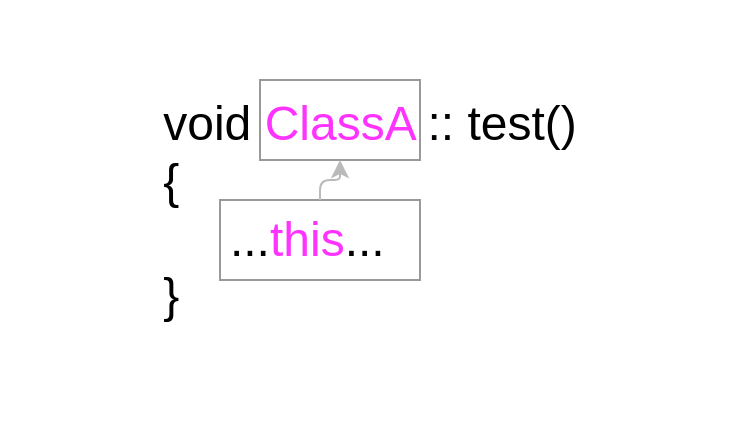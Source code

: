 <mxfile>
    <diagram id="iHHP0NBOQl-Buv-o3Obi" name="第 1 页">
        <mxGraphModel dx="783" dy="489" grid="0" gridSize="10" guides="1" tooltips="1" connect="1" arrows="1" fold="1" page="1" pageScale="1" pageWidth="827" pageHeight="1169" background="none" math="0" shadow="0">
            <root>
                <mxCell id="0"/>
                <mxCell id="1" parent="0"/>
                <mxCell id="10" value="" style="group;sketch=0;shadow=0;glass=0;" vertex="1" connectable="0" parent="1">
                    <mxGeometry x="255" y="344" width="370" height="210" as="geometry"/>
                </mxCell>
                <mxCell id="6" value="void &lt;font color=&quot;#ff33ff&quot;&gt;ClassA &lt;/font&gt;:: test()&lt;br&gt;&lt;div style=&quot;text-align: left&quot;&gt;&lt;span&gt;{&lt;/span&gt;&lt;/div&gt;&lt;div style=&quot;text-align: left&quot;&gt;&amp;nbsp; &amp;nbsp; &amp;nbsp;...&lt;font color=&quot;#ff33ff&quot;&gt;this&lt;/font&gt;...&lt;/div&gt;&lt;div style=&quot;text-align: left&quot;&gt;&lt;span&gt;}&lt;/span&gt;&lt;/div&gt;" style="text;html=1;strokeColor=none;fillColor=none;align=center;verticalAlign=middle;whiteSpace=wrap;rounded=0;fontSize=24;" vertex="1" parent="10">
                    <mxGeometry width="370" height="210" as="geometry"/>
                </mxCell>
                <mxCell id="7" value="" style="rounded=0;whiteSpace=wrap;html=1;fontSize=24;fontColor=#FF33FF;fillColor=none;strokeWidth=1;opacity=40;" vertex="1" parent="10">
                    <mxGeometry x="110" y="100" width="100" height="40" as="geometry"/>
                </mxCell>
                <mxCell id="8" value="" style="rounded=0;whiteSpace=wrap;html=1;fontSize=24;fontColor=#FF33FF;fillColor=none;strokeWidth=1;opacity=40;" vertex="1" parent="10">
                    <mxGeometry x="130" y="40" width="80" height="40" as="geometry"/>
                </mxCell>
                <mxCell id="9" style="edgeStyle=orthogonalEdgeStyle;html=1;entryX=0.5;entryY=1;entryDx=0;entryDy=0;fontSize=24;fontColor=#FF33FF;strokeColor=#BABABA;" edge="1" parent="10" source="7" target="8">
                    <mxGeometry relative="1" as="geometry"/>
                </mxCell>
            </root>
        </mxGraphModel>
    </diagram>
</mxfile>